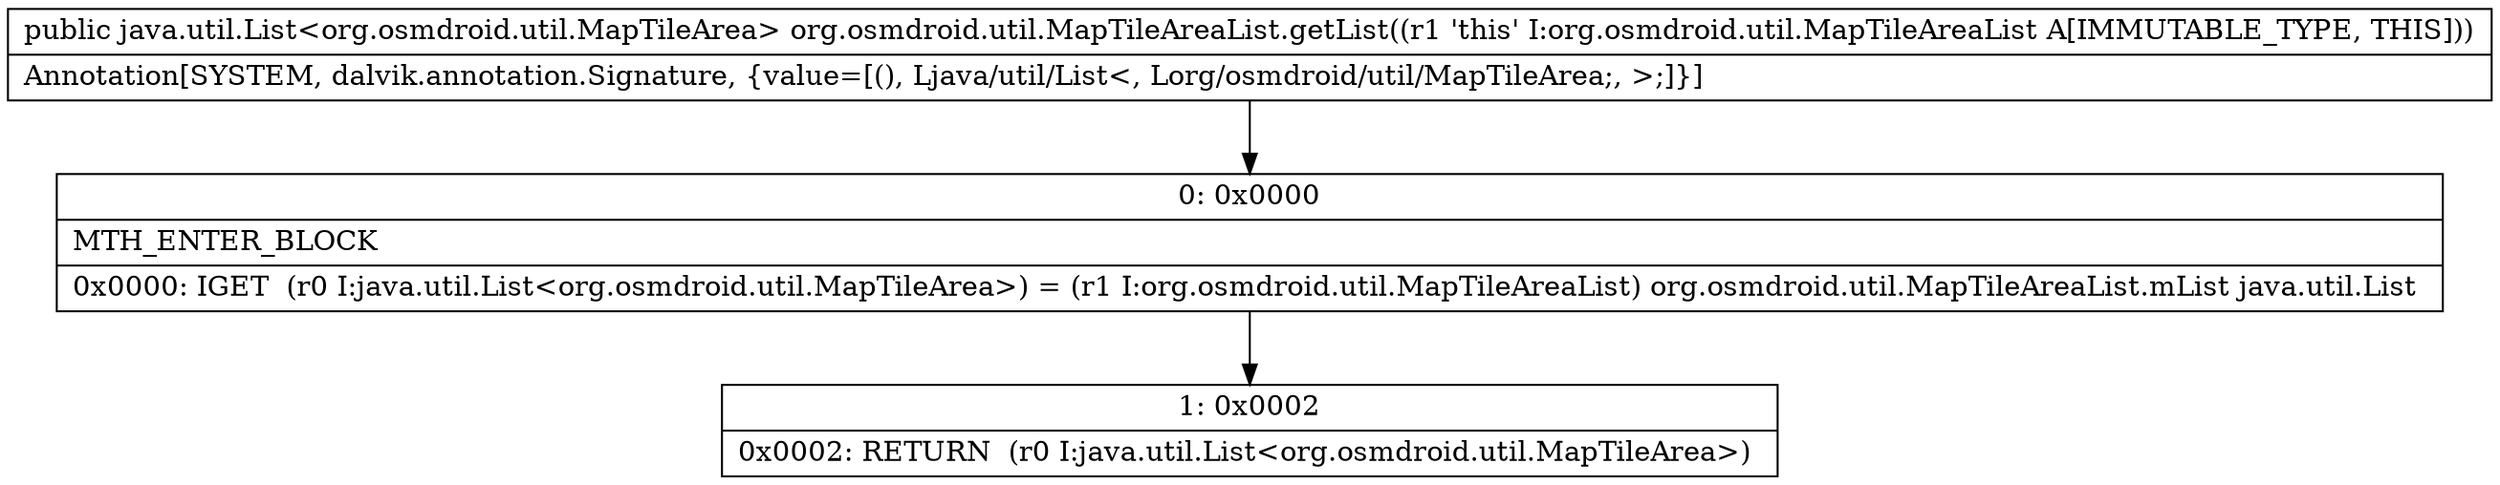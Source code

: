 digraph "CFG fororg.osmdroid.util.MapTileAreaList.getList()Ljava\/util\/List;" {
Node_0 [shape=record,label="{0\:\ 0x0000|MTH_ENTER_BLOCK\l|0x0000: IGET  (r0 I:java.util.List\<org.osmdroid.util.MapTileArea\>) = (r1 I:org.osmdroid.util.MapTileAreaList) org.osmdroid.util.MapTileAreaList.mList java.util.List \l}"];
Node_1 [shape=record,label="{1\:\ 0x0002|0x0002: RETURN  (r0 I:java.util.List\<org.osmdroid.util.MapTileArea\>) \l}"];
MethodNode[shape=record,label="{public java.util.List\<org.osmdroid.util.MapTileArea\> org.osmdroid.util.MapTileAreaList.getList((r1 'this' I:org.osmdroid.util.MapTileAreaList A[IMMUTABLE_TYPE, THIS]))  | Annotation[SYSTEM, dalvik.annotation.Signature, \{value=[(), Ljava\/util\/List\<, Lorg\/osmdroid\/util\/MapTileArea;, \>;]\}]\l}"];
MethodNode -> Node_0;
Node_0 -> Node_1;
}

